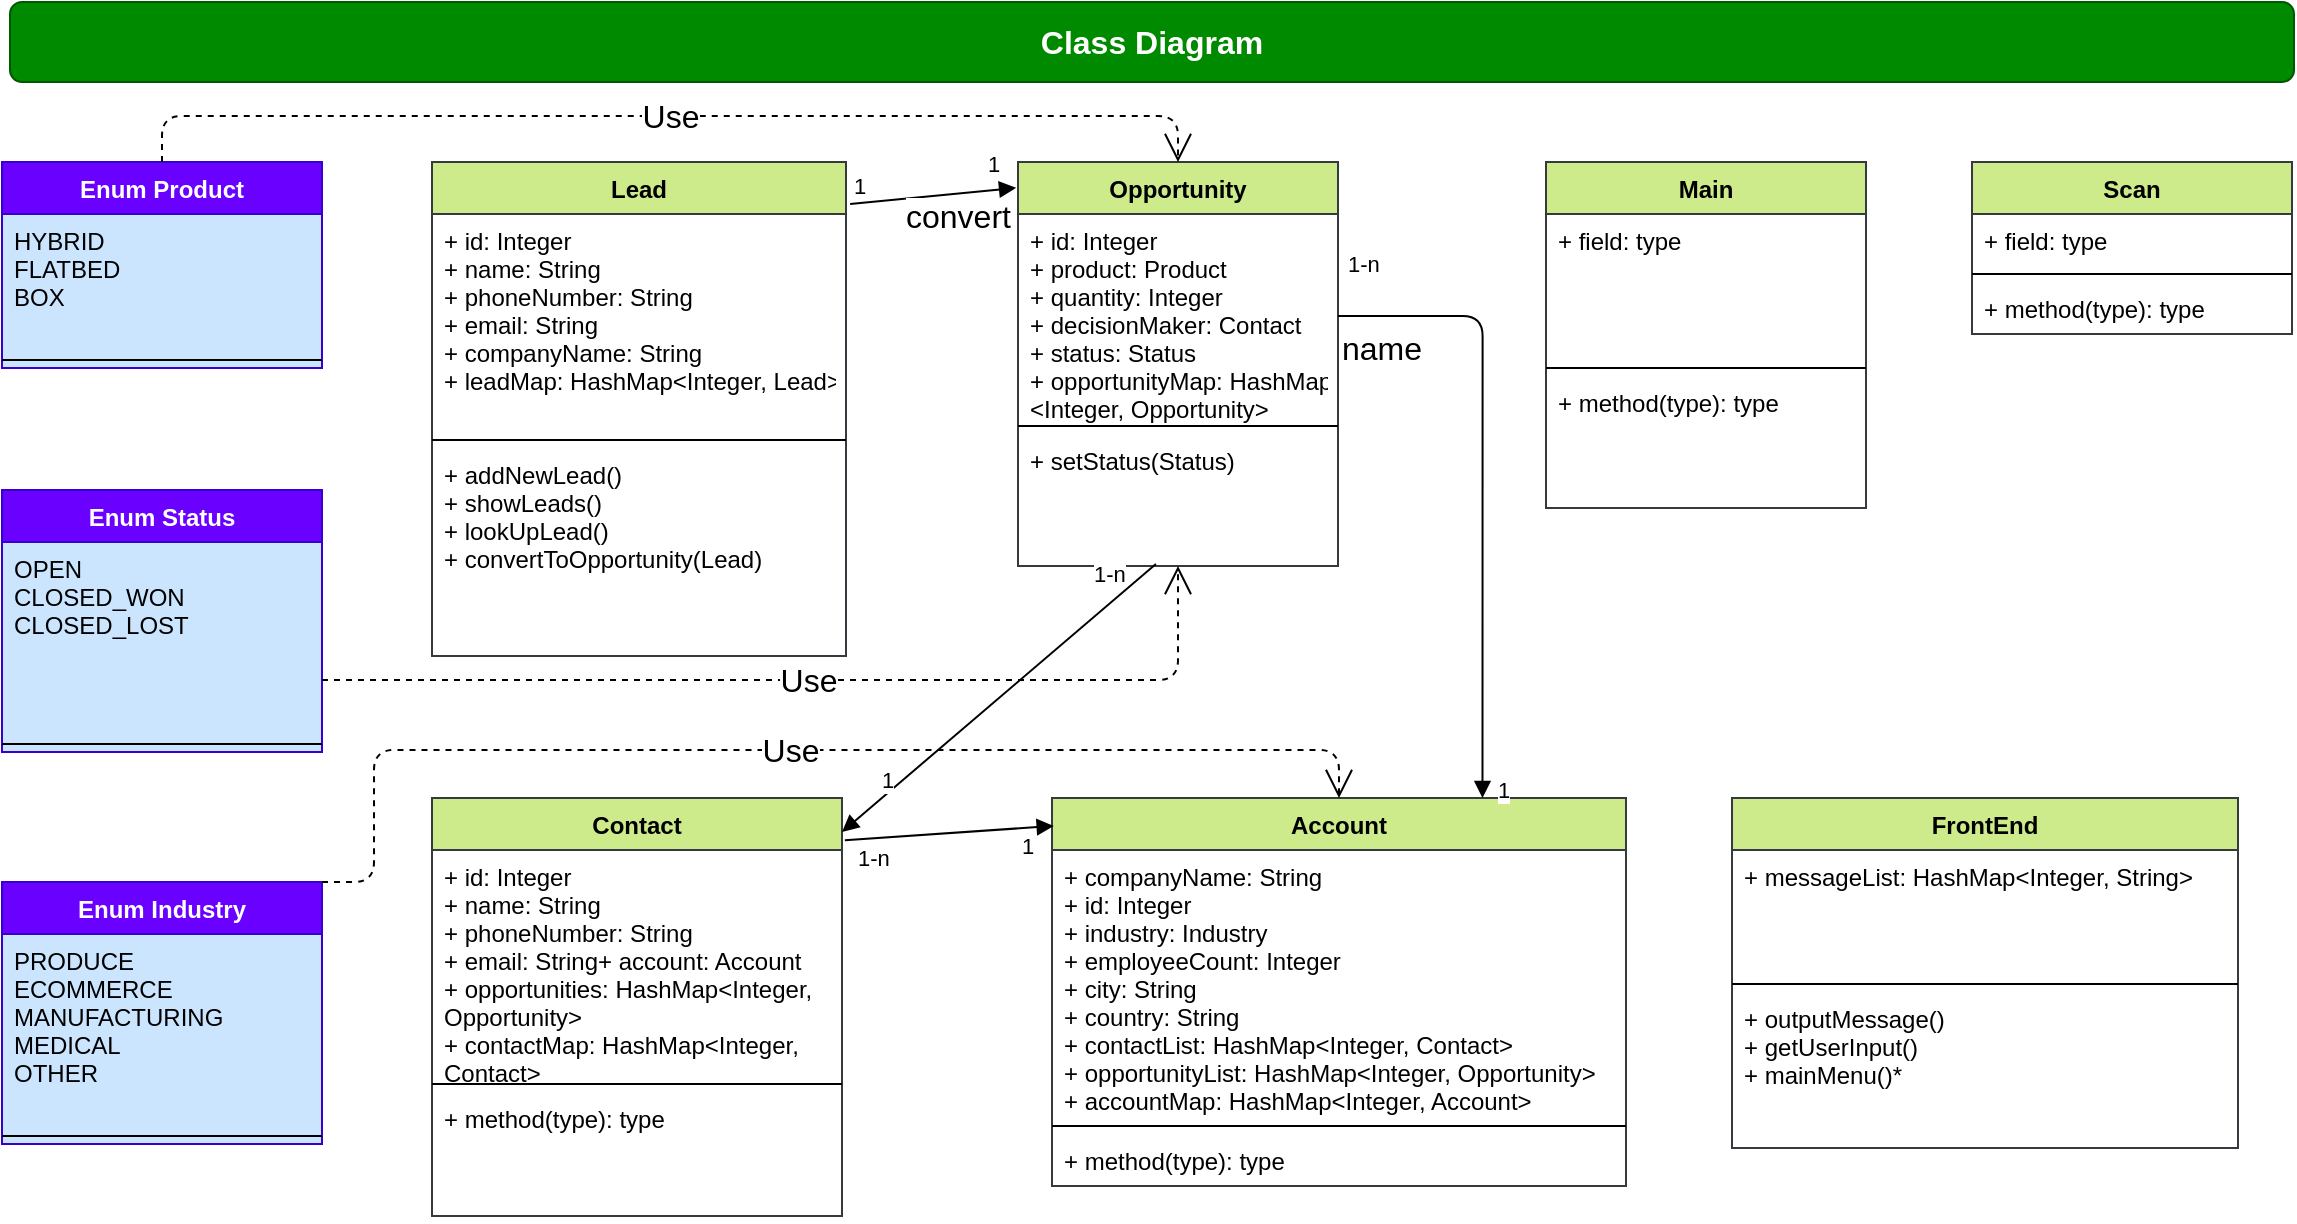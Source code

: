 <mxfile version="14.7.0" type="device"><diagram id="zRnogB2254eo7cq1ihcv" name="Page-1"><mxGraphModel dx="2062" dy="2292" grid="0" gridSize="10" guides="1" tooltips="1" connect="1" arrows="1" fold="1" page="1" pageScale="1" pageWidth="827" pageHeight="1169" math="0" shadow="0"><root><mxCell id="0"/><mxCell id="1" parent="0"/><mxCell id="IQnJFdTCfPWkzdvYTakq-2" value="&lt;font style=&quot;font-size: 16px&quot;&gt;&lt;b&gt;Class Diagram&lt;/b&gt;&lt;/font&gt;" style="rounded=1;whiteSpace=wrap;html=1;fillColor=#008a00;strokeColor=#005700;fontColor=#ffffff;" parent="1" vertex="1"><mxGeometry x="151" y="-140" width="1142" height="40" as="geometry"/></mxCell><mxCell id="IQnJFdTCfPWkzdvYTakq-8" value="Enum Product&#xA;" style="swimlane;fontStyle=1;align=center;verticalAlign=top;childLayout=stackLayout;horizontal=1;startSize=26;horizontalStack=0;resizeParent=1;resizeParentMax=0;resizeLast=0;collapsible=1;marginBottom=0;fillColor=#6a00ff;strokeColor=#3700CC;swimlaneFillColor=#CCE5FF;fontColor=#ffffff;" parent="1" vertex="1"><mxGeometry x="147" y="-60" width="160" height="103" as="geometry"/></mxCell><mxCell id="IQnJFdTCfPWkzdvYTakq-9" value="HYBRID&#xA;FLATBED&#xA;BOX&#xA;&#xA;" style="text;strokeColor=none;fillColor=none;align=left;verticalAlign=top;spacingLeft=4;spacingRight=4;overflow=hidden;rotatable=0;points=[[0,0.5],[1,0.5]];portConstraint=eastwest;" parent="IQnJFdTCfPWkzdvYTakq-8" vertex="1"><mxGeometry y="26" width="160" height="69" as="geometry"/></mxCell><mxCell id="IQnJFdTCfPWkzdvYTakq-10" value="" style="line;strokeWidth=1;fillColor=none;align=left;verticalAlign=middle;spacingTop=-1;spacingLeft=3;spacingRight=3;rotatable=0;labelPosition=right;points=[];portConstraint=eastwest;" parent="IQnJFdTCfPWkzdvYTakq-8" vertex="1"><mxGeometry y="95" width="160" height="8" as="geometry"/></mxCell><mxCell id="IQnJFdTCfPWkzdvYTakq-12" value="Contact" style="swimlane;fontStyle=1;align=center;verticalAlign=top;childLayout=stackLayout;horizontal=1;startSize=26;horizontalStack=0;resizeParent=1;resizeParentMax=0;resizeLast=0;collapsible=1;marginBottom=0;fillColor=#cdeb8b;strokeColor=#36393d;" parent="1" vertex="1"><mxGeometry x="362" y="258" width="205" height="209" as="geometry"/></mxCell><mxCell id="IQnJFdTCfPWkzdvYTakq-13" value="+ id: Integer&#xA;+ name: String&#xA;+ phoneNumber: String&#xA;+ email: String+ account: Account&#xA;+ opportunities: HashMap&lt;Integer,&#xA;Opportunity&gt;&#xA;+ contactMap: HashMap&lt;Integer,&#xA;Contact&gt;&#xA;&#xA;&#xA;&#xA;" style="text;strokeColor=none;fillColor=none;align=left;verticalAlign=top;spacingLeft=4;spacingRight=4;overflow=hidden;rotatable=0;points=[[0,0.5],[1,0.5]];portConstraint=eastwest;" parent="IQnJFdTCfPWkzdvYTakq-12" vertex="1"><mxGeometry y="26" width="205" height="113" as="geometry"/></mxCell><mxCell id="IQnJFdTCfPWkzdvYTakq-14" value="" style="line;strokeWidth=1;fillColor=none;align=left;verticalAlign=middle;spacingTop=-1;spacingLeft=3;spacingRight=3;rotatable=0;labelPosition=right;points=[];portConstraint=eastwest;" parent="IQnJFdTCfPWkzdvYTakq-12" vertex="1"><mxGeometry y="139" width="205" height="8" as="geometry"/></mxCell><mxCell id="IQnJFdTCfPWkzdvYTakq-15" value="+ method(type): type" style="text;strokeColor=none;fillColor=none;align=left;verticalAlign=top;spacingLeft=4;spacingRight=4;overflow=hidden;rotatable=0;points=[[0,0.5],[1,0.5]];portConstraint=eastwest;" parent="IQnJFdTCfPWkzdvYTakq-12" vertex="1"><mxGeometry y="147" width="205" height="62" as="geometry"/></mxCell><mxCell id="IQnJFdTCfPWkzdvYTakq-24" value="Main" style="swimlane;fontStyle=1;align=center;verticalAlign=top;childLayout=stackLayout;horizontal=1;startSize=26;horizontalStack=0;resizeParent=1;resizeParentMax=0;resizeLast=0;collapsible=1;marginBottom=0;fillColor=#cdeb8b;strokeColor=#36393d;" parent="1" vertex="1"><mxGeometry x="919" y="-60" width="160" height="173" as="geometry"/></mxCell><mxCell id="IQnJFdTCfPWkzdvYTakq-25" value="+ field: type" style="text;strokeColor=none;fillColor=none;align=left;verticalAlign=top;spacingLeft=4;spacingRight=4;overflow=hidden;rotatable=0;points=[[0,0.5],[1,0.5]];portConstraint=eastwest;" parent="IQnJFdTCfPWkzdvYTakq-24" vertex="1"><mxGeometry y="26" width="160" height="73" as="geometry"/></mxCell><mxCell id="IQnJFdTCfPWkzdvYTakq-26" value="" style="line;strokeWidth=1;fillColor=none;align=left;verticalAlign=middle;spacingTop=-1;spacingLeft=3;spacingRight=3;rotatable=0;labelPosition=right;points=[];portConstraint=eastwest;" parent="IQnJFdTCfPWkzdvYTakq-24" vertex="1"><mxGeometry y="99" width="160" height="8" as="geometry"/></mxCell><mxCell id="IQnJFdTCfPWkzdvYTakq-27" value="+ method(type): type" style="text;strokeColor=none;fillColor=none;align=left;verticalAlign=top;spacingLeft=4;spacingRight=4;overflow=hidden;rotatable=0;points=[[0,0.5],[1,0.5]];portConstraint=eastwest;" parent="IQnJFdTCfPWkzdvYTakq-24" vertex="1"><mxGeometry y="107" width="160" height="66" as="geometry"/></mxCell><mxCell id="IQnJFdTCfPWkzdvYTakq-40" value="Enum Status&#xA; " style="swimlane;fontStyle=1;align=center;verticalAlign=top;childLayout=stackLayout;horizontal=1;startSize=26;horizontalStack=0;resizeParent=1;resizeParentMax=0;resizeLast=0;collapsible=1;marginBottom=0;fillColor=#6a00ff;strokeColor=#3700CC;swimlaneFillColor=#CCE5FF;fontColor=#ffffff;" parent="1" vertex="1"><mxGeometry x="147" y="104" width="160" height="131" as="geometry"/></mxCell><mxCell id="IQnJFdTCfPWkzdvYTakq-41" value="OPEN&#xA;CLOSED_WON&#xA;CLOSED_LOST&#xA;" style="text;strokeColor=none;fillColor=none;align=left;verticalAlign=top;spacingLeft=4;spacingRight=4;overflow=hidden;rotatable=0;points=[[0,0.5],[1,0.5]];portConstraint=eastwest;" parent="IQnJFdTCfPWkzdvYTakq-40" vertex="1"><mxGeometry y="26" width="160" height="97" as="geometry"/></mxCell><mxCell id="IQnJFdTCfPWkzdvYTakq-42" value="" style="line;strokeWidth=1;fillColor=none;align=left;verticalAlign=middle;spacingTop=-1;spacingLeft=3;spacingRight=3;rotatable=0;labelPosition=right;points=[];portConstraint=eastwest;" parent="IQnJFdTCfPWkzdvYTakq-40" vertex="1"><mxGeometry y="123" width="160" height="8" as="geometry"/></mxCell><mxCell id="IQnJFdTCfPWkzdvYTakq-44" value="Account" style="swimlane;fontStyle=1;align=center;verticalAlign=top;childLayout=stackLayout;horizontal=1;startSize=26;horizontalStack=0;resizeParent=1;resizeParentMax=0;resizeLast=0;collapsible=1;marginBottom=0;fillColor=#cdeb8b;strokeColor=#36393d;" parent="1" vertex="1"><mxGeometry x="672" y="258" width="287" height="194" as="geometry"/></mxCell><mxCell id="IQnJFdTCfPWkzdvYTakq-45" value="+ companyName: String&#xA;+ id: Integer&#xA;+ industry: Industry&#xA;+ employeeCount: Integer&#xA;+ city: String&#xA;+ country: String&#xA;+ contactList: HashMap&lt;Integer, Contact&gt;&#xA;+ opportunityList: HashMap&lt;Integer, Opportunity&gt;&#xA;+ accountMap: HashMap&lt;Integer, Account&gt;&#xA;&#xA;&#xA;" style="text;strokeColor=none;fillColor=none;align=left;verticalAlign=top;spacingLeft=4;spacingRight=4;overflow=hidden;rotatable=0;points=[[0,0.5],[1,0.5]];portConstraint=eastwest;" parent="IQnJFdTCfPWkzdvYTakq-44" vertex="1"><mxGeometry y="26" width="287" height="134" as="geometry"/></mxCell><mxCell id="IQnJFdTCfPWkzdvYTakq-46" value="" style="line;strokeWidth=1;fillColor=none;align=left;verticalAlign=middle;spacingTop=-1;spacingLeft=3;spacingRight=3;rotatable=0;labelPosition=right;points=[];portConstraint=eastwest;" parent="IQnJFdTCfPWkzdvYTakq-44" vertex="1"><mxGeometry y="160" width="287" height="8" as="geometry"/></mxCell><mxCell id="IQnJFdTCfPWkzdvYTakq-47" value="+ method(type): type" style="text;strokeColor=none;fillColor=none;align=left;verticalAlign=top;spacingLeft=4;spacingRight=4;overflow=hidden;rotatable=0;points=[[0,0.5],[1,0.5]];portConstraint=eastwest;" parent="IQnJFdTCfPWkzdvYTakq-44" vertex="1"><mxGeometry y="168" width="287" height="26" as="geometry"/></mxCell><mxCell id="IQnJFdTCfPWkzdvYTakq-48" value="Enum Industry&#xA;" style="swimlane;fontStyle=1;align=center;verticalAlign=top;childLayout=stackLayout;horizontal=1;startSize=26;horizontalStack=0;resizeParent=1;resizeParentMax=0;resizeLast=0;collapsible=1;marginBottom=0;fillColor=#6a00ff;strokeColor=#3700CC;swimlaneFillColor=#CCE5FF;fontColor=#ffffff;" parent="1" vertex="1"><mxGeometry x="147" y="300" width="160" height="131" as="geometry"/></mxCell><mxCell id="IQnJFdTCfPWkzdvYTakq-49" value="PRODUCE&#xA;ECOMMERCE&#xA;MANUFACTURING&#xA;MEDICAL&#xA;OTHER&#xA;" style="text;strokeColor=none;fillColor=none;align=left;verticalAlign=top;spacingLeft=4;spacingRight=4;overflow=hidden;rotatable=0;points=[[0,0.5],[1,0.5]];portConstraint=eastwest;" parent="IQnJFdTCfPWkzdvYTakq-48" vertex="1"><mxGeometry y="26" width="160" height="97" as="geometry"/></mxCell><mxCell id="IQnJFdTCfPWkzdvYTakq-50" value="" style="line;strokeWidth=1;fillColor=none;align=left;verticalAlign=middle;spacingTop=-1;spacingLeft=3;spacingRight=3;rotatable=0;labelPosition=right;points=[];portConstraint=eastwest;" parent="IQnJFdTCfPWkzdvYTakq-48" vertex="1"><mxGeometry y="123" width="160" height="8" as="geometry"/></mxCell><mxCell id="IQnJFdTCfPWkzdvYTakq-51" value="FrontEnd" style="swimlane;fontStyle=1;align=center;verticalAlign=top;childLayout=stackLayout;horizontal=1;startSize=26;horizontalStack=0;resizeParent=1;resizeParentMax=0;resizeLast=0;collapsible=1;marginBottom=0;fillColor=#cdeb8b;strokeColor=#36393d;" parent="1" vertex="1"><mxGeometry x="1012" y="258" width="253" height="175" as="geometry"/></mxCell><mxCell id="IQnJFdTCfPWkzdvYTakq-52" value="+ messageList: HashMap&lt;Integer, String&gt;" style="text;strokeColor=none;fillColor=none;align=left;verticalAlign=top;spacingLeft=4;spacingRight=4;overflow=hidden;rotatable=0;points=[[0,0.5],[1,0.5]];portConstraint=eastwest;" parent="IQnJFdTCfPWkzdvYTakq-51" vertex="1"><mxGeometry y="26" width="253" height="63" as="geometry"/></mxCell><mxCell id="IQnJFdTCfPWkzdvYTakq-53" value="" style="line;strokeWidth=1;fillColor=none;align=left;verticalAlign=middle;spacingTop=-1;spacingLeft=3;spacingRight=3;rotatable=0;labelPosition=right;points=[];portConstraint=eastwest;" parent="IQnJFdTCfPWkzdvYTakq-51" vertex="1"><mxGeometry y="89" width="253" height="8" as="geometry"/></mxCell><mxCell id="IQnJFdTCfPWkzdvYTakq-54" value="+ outputMessage()&#xA;+ getUserInput()&#xA;+ mainMenu()*&#xA;&#xA;" style="text;strokeColor=none;fillColor=none;align=left;verticalAlign=top;spacingLeft=4;spacingRight=4;overflow=hidden;rotatable=0;points=[[0,0.5],[1,0.5]];portConstraint=eastwest;" parent="IQnJFdTCfPWkzdvYTakq-51" vertex="1"><mxGeometry y="97" width="253" height="78" as="geometry"/></mxCell><mxCell id="IQnJFdTCfPWkzdvYTakq-55" value="Lead" style="swimlane;fontStyle=1;align=center;verticalAlign=top;childLayout=stackLayout;horizontal=1;startSize=26;horizontalStack=0;resizeParent=1;resizeParentMax=0;resizeLast=0;collapsible=1;marginBottom=0;fillColor=#cdeb8b;strokeColor=#36393d;" parent="1" vertex="1"><mxGeometry x="362" y="-60" width="207" height="247" as="geometry"/></mxCell><mxCell id="IQnJFdTCfPWkzdvYTakq-56" value="+ id: Integer&#xA;+ name: String&#xA;+ phoneNumber: String&#xA;+ email: String&#xA;+ companyName: String&#xA;+ leadMap: HashMap&lt;Integer, Lead&gt;&#xA;" style="text;strokeColor=none;fillColor=none;align=left;verticalAlign=top;spacingLeft=4;spacingRight=4;overflow=hidden;rotatable=0;points=[[0,0.5],[1,0.5]];portConstraint=eastwest;" parent="IQnJFdTCfPWkzdvYTakq-55" vertex="1"><mxGeometry y="26" width="207" height="109" as="geometry"/></mxCell><mxCell id="IQnJFdTCfPWkzdvYTakq-57" value="" style="line;strokeWidth=1;fillColor=none;align=left;verticalAlign=middle;spacingTop=-1;spacingLeft=3;spacingRight=3;rotatable=0;labelPosition=right;points=[];portConstraint=eastwest;" parent="IQnJFdTCfPWkzdvYTakq-55" vertex="1"><mxGeometry y="135" width="207" height="8" as="geometry"/></mxCell><mxCell id="IQnJFdTCfPWkzdvYTakq-58" value="+ addNewLead()&#xA;+ showLeads()&#xA;+ lookUpLead()&#xA;+ convertToOpportunity(Lead)&#xA;&#xA;&#xA;&#xA;" style="text;strokeColor=none;fillColor=none;align=left;verticalAlign=top;spacingLeft=4;spacingRight=4;overflow=hidden;rotatable=0;points=[[0,0.5],[1,0.5]];portConstraint=eastwest;" parent="IQnJFdTCfPWkzdvYTakq-55" vertex="1"><mxGeometry y="143" width="207" height="104" as="geometry"/></mxCell><mxCell id="IQnJFdTCfPWkzdvYTakq-59" value="Scan" style="swimlane;fontStyle=1;align=center;verticalAlign=top;childLayout=stackLayout;horizontal=1;startSize=26;horizontalStack=0;resizeParent=1;resizeParentMax=0;resizeLast=0;collapsible=1;marginBottom=0;fillColor=#cdeb8b;strokeColor=#36393d;" parent="1" vertex="1"><mxGeometry x="1132" y="-60" width="160" height="86" as="geometry"/></mxCell><mxCell id="IQnJFdTCfPWkzdvYTakq-60" value="+ field: type" style="text;strokeColor=none;fillColor=none;align=left;verticalAlign=top;spacingLeft=4;spacingRight=4;overflow=hidden;rotatable=0;points=[[0,0.5],[1,0.5]];portConstraint=eastwest;" parent="IQnJFdTCfPWkzdvYTakq-59" vertex="1"><mxGeometry y="26" width="160" height="26" as="geometry"/></mxCell><mxCell id="IQnJFdTCfPWkzdvYTakq-61" value="" style="line;strokeWidth=1;fillColor=none;align=left;verticalAlign=middle;spacingTop=-1;spacingLeft=3;spacingRight=3;rotatable=0;labelPosition=right;points=[];portConstraint=eastwest;" parent="IQnJFdTCfPWkzdvYTakq-59" vertex="1"><mxGeometry y="52" width="160" height="8" as="geometry"/></mxCell><mxCell id="IQnJFdTCfPWkzdvYTakq-62" value="+ method(type): type" style="text;strokeColor=none;fillColor=none;align=left;verticalAlign=top;spacingLeft=4;spacingRight=4;overflow=hidden;rotatable=0;points=[[0,0.5],[1,0.5]];portConstraint=eastwest;" parent="IQnJFdTCfPWkzdvYTakq-59" vertex="1"><mxGeometry y="60" width="160" height="26" as="geometry"/></mxCell><mxCell id="IQnJFdTCfPWkzdvYTakq-64" value="Opportunity" style="swimlane;fontStyle=1;align=center;verticalAlign=top;childLayout=stackLayout;horizontal=1;startSize=26;horizontalStack=0;resizeParent=1;resizeParentMax=0;resizeLast=0;collapsible=1;marginBottom=0;fillColor=#cdeb8b;strokeColor=#36393d;" parent="1" vertex="1"><mxGeometry x="655" y="-60" width="160" height="202" as="geometry"/></mxCell><mxCell id="IQnJFdTCfPWkzdvYTakq-65" value="+ id: Integer&#xA;+ product: Product&#xA;+ quantity: Integer&#xA;+ decisionMaker: Contact&#xA;+ status: Status&#xA;+ opportunityMap: HashMap&#xA;&lt;Integer, Opportunity&gt;&#xA;&#xA;&#xA;&#xA;" style="text;strokeColor=none;fillColor=none;align=left;verticalAlign=top;spacingLeft=4;spacingRight=4;overflow=hidden;rotatable=0;points=[[0,0.5],[1,0.5]];portConstraint=eastwest;" parent="IQnJFdTCfPWkzdvYTakq-64" vertex="1"><mxGeometry y="26" width="160" height="102" as="geometry"/></mxCell><mxCell id="IQnJFdTCfPWkzdvYTakq-66" value="" style="line;strokeWidth=1;fillColor=none;align=left;verticalAlign=middle;spacingTop=-1;spacingLeft=3;spacingRight=3;rotatable=0;labelPosition=right;points=[];portConstraint=eastwest;" parent="IQnJFdTCfPWkzdvYTakq-64" vertex="1"><mxGeometry y="128" width="160" height="8" as="geometry"/></mxCell><mxCell id="IQnJFdTCfPWkzdvYTakq-67" value="+ setStatus(Status)" style="text;strokeColor=none;fillColor=none;align=left;verticalAlign=top;spacingLeft=4;spacingRight=4;overflow=hidden;rotatable=0;points=[[0,0.5],[1,0.5]];portConstraint=eastwest;" parent="IQnJFdTCfPWkzdvYTakq-64" vertex="1"><mxGeometry y="136" width="160" height="66" as="geometry"/></mxCell><mxCell id="IQnJFdTCfPWkzdvYTakq-68" value="convert" style="endArrow=block;endFill=1;html=1;align=left;verticalAlign=top;fontSize=16;exitX=1.01;exitY=-0.046;exitDx=0;exitDy=0;exitPerimeter=0;entryX=-0.006;entryY=0.064;entryDx=0;entryDy=0;entryPerimeter=0;" parent="1" source="IQnJFdTCfPWkzdvYTakq-56" target="IQnJFdTCfPWkzdvYTakq-64" edge="1"><mxGeometry x="-0.356" y="7" relative="1" as="geometry"><mxPoint x="638" y="139" as="sourcePoint"/><mxPoint x="798" y="139" as="targetPoint"/><mxPoint as="offset"/></mxGeometry></mxCell><mxCell id="IQnJFdTCfPWkzdvYTakq-69" value="1" style="edgeLabel;resizable=0;html=1;align=left;verticalAlign=bottom;" parent="IQnJFdTCfPWkzdvYTakq-68" connectable="0" vertex="1"><mxGeometry x="-1" relative="1" as="geometry"/></mxCell><mxCell id="IQnJFdTCfPWkzdvYTakq-70" value="1" style="edgeLabel;resizable=0;html=1;align=left;verticalAlign=bottom;" parent="1" connectable="0" vertex="1"><mxGeometry x="581.07" y="-29.014" as="geometry"><mxPoint x="57" y="-21" as="offset"/></mxGeometry></mxCell><mxCell id="IQnJFdTCfPWkzdvYTakq-71" value="" style="endArrow=block;endFill=1;html=1;align=left;verticalAlign=top;fontSize=16;exitX=0.431;exitY=0.985;exitDx=0;exitDy=0;exitPerimeter=0;" parent="1" source="IQnJFdTCfPWkzdvYTakq-67" target="IQnJFdTCfPWkzdvYTakq-12" edge="1"><mxGeometry x="-1" relative="1" as="geometry"><mxPoint x="737" y="163" as="sourcePoint"/><mxPoint x="897" y="163" as="targetPoint"/></mxGeometry></mxCell><mxCell id="IQnJFdTCfPWkzdvYTakq-72" value="1-n" style="edgeLabel;resizable=0;html=1;align=left;verticalAlign=bottom;" parent="IQnJFdTCfPWkzdvYTakq-71" connectable="0" vertex="1"><mxGeometry x="-1" relative="1" as="geometry"><mxPoint x="-33" y="13" as="offset"/></mxGeometry></mxCell><mxCell id="IQnJFdTCfPWkzdvYTakq-73" value="1" style="edgeLabel;resizable=0;html=1;align=left;verticalAlign=bottom;" parent="1" connectable="0" vertex="1"><mxGeometry x="585.0" y="257.996" as="geometry"/></mxCell><mxCell id="IQnJFdTCfPWkzdvYTakq-74" value="" style="endArrow=block;endFill=1;html=1;align=left;verticalAlign=top;fontSize=16;entryX=0.003;entryY=0.072;entryDx=0;entryDy=0;entryPerimeter=0;exitX=1.007;exitY=0.101;exitDx=0;exitDy=0;exitPerimeter=0;" parent="1" source="IQnJFdTCfPWkzdvYTakq-12" target="IQnJFdTCfPWkzdvYTakq-44" edge="1"><mxGeometry x="-1" relative="1" as="geometry"><mxPoint x="733.96" y="127.026" as="sourcePoint"/><mxPoint x="575.6" y="268" as="targetPoint"/></mxGeometry></mxCell><mxCell id="IQnJFdTCfPWkzdvYTakq-76" value="1-n" style="edgeLabel;resizable=0;html=1;align=left;verticalAlign=bottom;" parent="1" connectable="0" vertex="1"><mxGeometry x="573.0" y="296.996" as="geometry"/></mxCell><mxCell id="IQnJFdTCfPWkzdvYTakq-77" value="1" style="edgeLabel;resizable=0;html=1;align=left;verticalAlign=bottom;" parent="1" connectable="0" vertex="1"><mxGeometry x="655.0" y="290.996" as="geometry"/></mxCell><mxCell id="IQnJFdTCfPWkzdvYTakq-78" value="Use" style="endArrow=open;endSize=12;dashed=1;html=1;fontSize=16;edgeStyle=orthogonalEdgeStyle;" parent="1" source="IQnJFdTCfPWkzdvYTakq-41" target="IQnJFdTCfPWkzdvYTakq-67" edge="1"><mxGeometry width="160" relative="1" as="geometry"><mxPoint x="331" y="216" as="sourcePoint"/><mxPoint x="491" y="216" as="targetPoint"/><Array as="points"><mxPoint x="735" y="199"/></Array></mxGeometry></mxCell><mxCell id="IQnJFdTCfPWkzdvYTakq-79" value="Use" style="endArrow=open;endSize=12;dashed=1;html=1;fontSize=16;edgeStyle=orthogonalEdgeStyle;entryX=0.5;entryY=0;entryDx=0;entryDy=0;exitX=1;exitY=0;exitDx=0;exitDy=0;" parent="1" source="IQnJFdTCfPWkzdvYTakq-48" target="IQnJFdTCfPWkzdvYTakq-44" edge="1"><mxGeometry width="160" relative="1" as="geometry"><mxPoint x="317" y="209" as="sourcePoint"/><mxPoint x="745" y="123" as="targetPoint"/><Array as="points"><mxPoint x="333" y="300"/><mxPoint x="333" y="234"/><mxPoint x="816" y="234"/></Array></mxGeometry></mxCell><mxCell id="IQnJFdTCfPWkzdvYTakq-80" value="Use" style="endArrow=open;endSize=12;dashed=1;html=1;fontSize=16;edgeStyle=orthogonalEdgeStyle;entryX=0.5;entryY=0;entryDx=0;entryDy=0;exitX=0.5;exitY=0;exitDx=0;exitDy=0;" parent="1" source="IQnJFdTCfPWkzdvYTakq-8" target="IQnJFdTCfPWkzdvYTakq-64" edge="1"><mxGeometry width="160" relative="1" as="geometry"><mxPoint x="204" y="-17" as="sourcePoint"/><mxPoint x="712.5" y="-59" as="targetPoint"/><Array as="points"><mxPoint x="227" y="-83"/><mxPoint x="735" y="-83"/></Array></mxGeometry></mxCell><mxCell id="IQnJFdTCfPWkzdvYTakq-81" value="name" style="endArrow=block;endFill=1;html=1;edgeStyle=orthogonalEdgeStyle;align=left;verticalAlign=top;fontSize=16;entryX=0.75;entryY=0;entryDx=0;entryDy=0;" parent="1" source="IQnJFdTCfPWkzdvYTakq-65" target="IQnJFdTCfPWkzdvYTakq-44" edge="1"><mxGeometry x="-1" relative="1" as="geometry"><mxPoint x="680" y="135" as="sourcePoint"/><mxPoint x="840" y="135" as="targetPoint"/></mxGeometry></mxCell><mxCell id="IQnJFdTCfPWkzdvYTakq-82" value="1" style="edgeLabel;resizable=0;html=1;align=left;verticalAlign=bottom;" parent="IQnJFdTCfPWkzdvYTakq-81" connectable="0" vertex="1"><mxGeometry x="-1" relative="1" as="geometry"><mxPoint x="78" y="245" as="offset"/></mxGeometry></mxCell><mxCell id="IQnJFdTCfPWkzdvYTakq-83" value="1-n" style="edgeLabel;resizable=0;html=1;align=left;verticalAlign=bottom;" parent="1" connectable="0" vertex="1"><mxGeometry x="818" y="-0.004" as="geometry"/></mxCell></root></mxGraphModel></diagram></mxfile>
